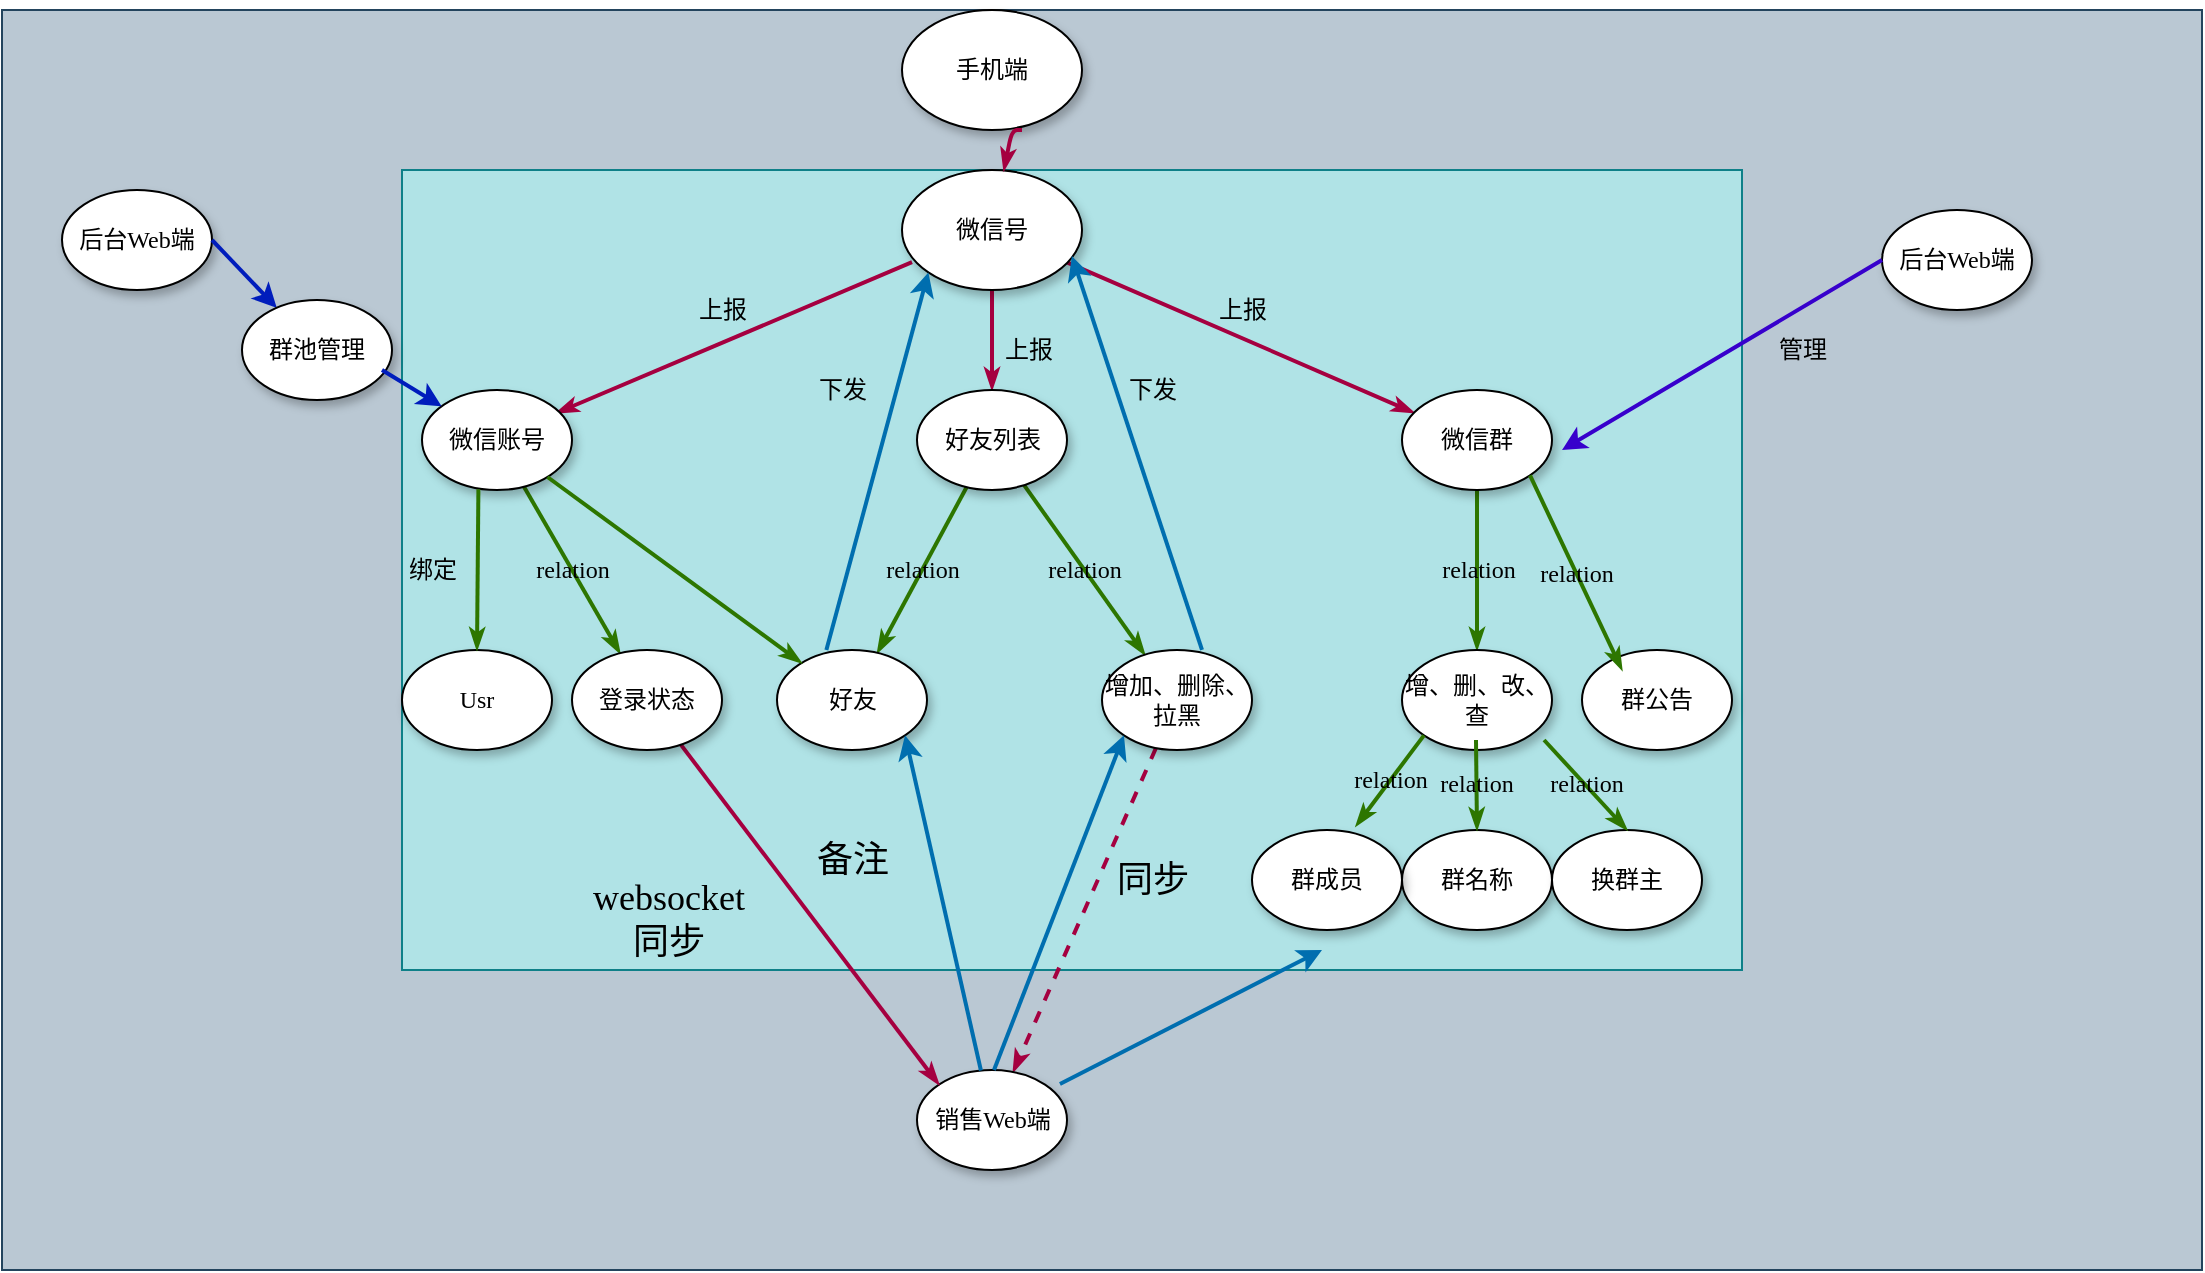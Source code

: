 <mxfile version="14.1.3" type="github">
  <diagram name="Page-1" id="42789a77-a242-8287-6e28-9cd8cfd52e62">
    <mxGraphModel dx="920" dy="568" grid="1" gridSize="10" guides="1" tooltips="1" connect="1" arrows="1" fold="1" page="1" pageScale="1" pageWidth="1100" pageHeight="850" background="#ffffff" math="0" shadow="0">
      <root>
        <mxCell id="0" />
        <mxCell id="1" parent="0" />
        <mxCell id="vKquptuwVBmZgHwUcyVC-37" value="" style="rounded=0;whiteSpace=wrap;html=1;fillColor=#bac8d3;strokeColor=#23445d;" vertex="1" parent="1">
          <mxGeometry width="1100" height="630" as="geometry" />
        </mxCell>
        <mxCell id="vKquptuwVBmZgHwUcyVC-38" value="" style="rounded=0;whiteSpace=wrap;html=1;fillColor=#b0e3e6;strokeColor=#0e8088;" vertex="1" parent="1">
          <mxGeometry x="200" y="80" width="670" height="400" as="geometry" />
        </mxCell>
        <mxCell id="1ea317790d2ca983-12" style="edgeStyle=none;rounded=1;html=1;labelBackgroundColor=none;startArrow=none;startFill=0;startSize=5;endArrow=classicThin;endFill=1;endSize=5;jettySize=auto;orthogonalLoop=1;strokeColor=#A50040;strokeWidth=2;fontFamily=Verdana;fontSize=12;fillColor=#d80073;" parent="1" source="1ea317790d2ca983-1" target="1ea317790d2ca983-2" edge="1">
          <mxGeometry relative="1" as="geometry" />
        </mxCell>
        <mxCell id="1ea317790d2ca983-13" value="" style="edgeStyle=none;rounded=1;html=1;labelBackgroundColor=none;startArrow=none;startFill=0;startSize=5;endArrow=classicThin;endFill=1;endSize=5;jettySize=auto;orthogonalLoop=1;strokeColor=#A50040;strokeWidth=2;fontFamily=Verdana;fontSize=12;fillColor=#d80073;" parent="1" edge="1">
          <mxGeometry relative="1" as="geometry">
            <mxPoint x="455.01" y="126.08" as="sourcePoint" />
            <mxPoint x="277.119" y="201.559" as="targetPoint" />
          </mxGeometry>
        </mxCell>
        <mxCell id="1ea317790d2ca983-14" value="" style="edgeStyle=none;rounded=1;html=1;labelBackgroundColor=none;startArrow=none;startFill=0;startSize=5;endArrow=classicThin;endFill=1;endSize=5;jettySize=auto;orthogonalLoop=1;strokeColor=#A50040;strokeWidth=2;fontFamily=Verdana;fontSize=12;fillColor=#d80073;" parent="1" source="1ea317790d2ca983-1" target="1ea317790d2ca983-3" edge="1">
          <mxGeometry relative="1" as="geometry" />
        </mxCell>
        <mxCell id="1ea317790d2ca983-1" value="微信号" style="ellipse;whiteSpace=wrap;html=1;rounded=0;shadow=1;comic=0;labelBackgroundColor=none;strokeWidth=1;fontFamily=Verdana;fontSize=12;align=center;" parent="1" vertex="1">
          <mxGeometry x="450" y="80" width="90" height="60" as="geometry" />
        </mxCell>
        <mxCell id="1ea317790d2ca983-21" value="relation" style="edgeStyle=none;rounded=1;html=1;labelBackgroundColor=none;startArrow=none;startFill=0;startSize=5;endArrow=classicThin;endFill=1;endSize=5;jettySize=auto;orthogonalLoop=1;strokeColor=#2D7600;strokeWidth=2;fontFamily=Verdana;fontSize=12;fillColor=#60a917;" parent="1" source="1ea317790d2ca983-2" target="1ea317790d2ca983-7" edge="1">
          <mxGeometry relative="1" as="geometry" />
        </mxCell>
        <mxCell id="1ea317790d2ca983-22" value="relation" style="edgeStyle=none;rounded=1;html=1;labelBackgroundColor=none;startArrow=none;startFill=0;startSize=5;endArrow=classicThin;endFill=1;endSize=5;jettySize=auto;orthogonalLoop=1;strokeColor=#2D7600;strokeWidth=2;fontFamily=Verdana;fontSize=12;fillColor=#60a917;" parent="1" source="1ea317790d2ca983-2" target="1ea317790d2ca983-6" edge="1">
          <mxGeometry relative="1" as="geometry" />
        </mxCell>
        <mxCell id="1ea317790d2ca983-2" value="&lt;span&gt;好友列表&lt;/span&gt;" style="ellipse;whiteSpace=wrap;html=1;rounded=0;shadow=1;comic=0;labelBackgroundColor=none;strokeWidth=1;fontFamily=Verdana;fontSize=12;align=center;" parent="1" vertex="1">
          <mxGeometry x="457.5" y="190" width="75" height="50" as="geometry" />
        </mxCell>
        <mxCell id="1ea317790d2ca983-15" value="relation" style="edgeStyle=none;rounded=1;html=1;labelBackgroundColor=none;startArrow=none;startFill=0;startSize=5;endArrow=classicThin;endFill=1;endSize=5;jettySize=auto;orthogonalLoop=1;strokeColor=#2D7600;strokeWidth=2;fontFamily=Verdana;fontSize=12;fillColor=#60a917;" parent="1" source="1ea317790d2ca983-3" target="1ea317790d2ca983-4" edge="1">
          <mxGeometry relative="1" as="geometry" />
        </mxCell>
        <mxCell id="1ea317790d2ca983-3" value="微信群" style="ellipse;whiteSpace=wrap;html=1;rounded=0;shadow=1;comic=0;labelBackgroundColor=none;strokeWidth=1;fontFamily=Verdana;fontSize=12;align=center;" parent="1" vertex="1">
          <mxGeometry x="700" y="190" width="75" height="50" as="geometry" />
        </mxCell>
        <mxCell id="1ea317790d2ca983-4" value="&lt;span&gt;增、删、改、查&lt;/span&gt;" style="ellipse;whiteSpace=wrap;html=1;rounded=0;shadow=1;comic=0;labelBackgroundColor=none;strokeWidth=1;fontFamily=Verdana;fontSize=12;align=center;" parent="1" vertex="1">
          <mxGeometry x="700" y="320" width="75" height="50" as="geometry" />
        </mxCell>
        <mxCell id="1ea317790d2ca983-23" value="" style="edgeStyle=none;rounded=1;html=1;labelBackgroundColor=none;startArrow=none;startFill=0;startSize=5;endArrow=classicThin;endFill=1;endSize=5;jettySize=auto;orthogonalLoop=1;strokeColor=#A50040;strokeWidth=2;fontFamily=Verdana;fontSize=12;fillColor=#d80073;dashed=1;" parent="1" source="1ea317790d2ca983-6" target="1ea317790d2ca983-8" edge="1">
          <mxGeometry relative="1" as="geometry" />
        </mxCell>
        <mxCell id="1ea317790d2ca983-6" value="&lt;span&gt;增加、删除、拉黑&lt;/span&gt;" style="ellipse;whiteSpace=wrap;html=1;rounded=0;shadow=1;comic=0;labelBackgroundColor=none;strokeWidth=1;fontFamily=Verdana;fontSize=12;align=center;" parent="1" vertex="1">
          <mxGeometry x="550" y="320" width="75" height="50" as="geometry" />
        </mxCell>
        <mxCell id="1ea317790d2ca983-7" value="&lt;span&gt;好友&lt;/span&gt;" style="ellipse;whiteSpace=wrap;html=1;rounded=0;shadow=1;comic=0;labelBackgroundColor=none;strokeWidth=1;fontFamily=Verdana;fontSize=12;align=center;" parent="1" vertex="1">
          <mxGeometry x="387.5" y="320" width="75" height="50" as="geometry" />
        </mxCell>
        <mxCell id="1ea317790d2ca983-8" value="销售Web端" style="ellipse;whiteSpace=wrap;html=1;rounded=0;shadow=1;comic=0;labelBackgroundColor=none;strokeWidth=1;fontFamily=Verdana;fontSize=12;align=center;" parent="1" vertex="1">
          <mxGeometry x="457.5" y="530" width="75" height="50" as="geometry" />
        </mxCell>
        <mxCell id="1ea317790d2ca983-19" value="relation" style="edgeStyle=none;rounded=1;html=1;labelBackgroundColor=none;startArrow=none;startFill=0;startSize=5;endArrow=classicThin;endFill=1;endSize=5;jettySize=auto;orthogonalLoop=1;strokeColor=#2D7600;strokeWidth=2;fontFamily=Verdana;fontSize=12;fillColor=#60a917;" parent="1" source="1ea317790d2ca983-9" target="1ea317790d2ca983-10" edge="1">
          <mxGeometry relative="1" as="geometry" />
        </mxCell>
        <mxCell id="1ea317790d2ca983-9" value="&lt;span&gt;微信账号&lt;/span&gt;" style="ellipse;whiteSpace=wrap;html=1;rounded=0;shadow=1;comic=0;labelBackgroundColor=none;strokeWidth=1;fontFamily=Verdana;fontSize=12;align=center;" parent="1" vertex="1">
          <mxGeometry x="210" y="190" width="75" height="50" as="geometry" />
        </mxCell>
        <mxCell id="1ea317790d2ca983-20" value="" style="edgeStyle=none;rounded=1;html=1;labelBackgroundColor=none;startArrow=none;startFill=0;startSize=5;endArrow=classicThin;endFill=1;endSize=5;jettySize=auto;orthogonalLoop=1;strokeColor=#A50040;strokeWidth=2;fontFamily=Verdana;fontSize=12;fillColor=#d80073;entryX=0;entryY=0;entryDx=0;entryDy=0;" parent="1" source="1ea317790d2ca983-10" target="1ea317790d2ca983-8" edge="1">
          <mxGeometry relative="1" as="geometry" />
        </mxCell>
        <mxCell id="1ea317790d2ca983-10" value="&lt;span&gt;登录状态&lt;/span&gt;" style="ellipse;whiteSpace=wrap;html=1;rounded=0;shadow=1;comic=0;labelBackgroundColor=none;strokeWidth=1;fontFamily=Verdana;fontSize=12;align=center;" parent="1" vertex="1">
          <mxGeometry x="285" y="320" width="75" height="50" as="geometry" />
        </mxCell>
        <mxCell id="vKquptuwVBmZgHwUcyVC-1" value="手机端" style="ellipse;whiteSpace=wrap;html=1;rounded=0;shadow=1;comic=0;labelBackgroundColor=none;strokeWidth=1;fontFamily=Verdana;fontSize=12;align=center;" vertex="1" parent="1">
          <mxGeometry x="450" width="90" height="60" as="geometry" />
        </mxCell>
        <mxCell id="vKquptuwVBmZgHwUcyVC-2" style="edgeStyle=none;rounded=1;html=1;labelBackgroundColor=none;startArrow=none;startFill=0;startSize=5;endArrow=classicThin;endFill=1;endSize=5;jettySize=auto;orthogonalLoop=1;strokeColor=#A50040;strokeWidth=2;fontFamily=Verdana;fontSize=12;fillColor=#d80073;" edge="1" parent="1" target="1ea317790d2ca983-1">
          <mxGeometry relative="1" as="geometry">
            <mxPoint x="510" y="60" as="sourcePoint" />
            <mxPoint x="505" y="200" as="targetPoint" />
            <Array as="points">
              <mxPoint x="505" y="60" />
            </Array>
          </mxGeometry>
        </mxCell>
        <mxCell id="vKquptuwVBmZgHwUcyVC-3" value="" style="edgeStyle=none;rounded=1;html=1;labelBackgroundColor=none;startArrow=none;startFill=0;startSize=5;endArrow=classicThin;endFill=1;endSize=5;jettySize=auto;orthogonalLoop=1;strokeColor=#2D7600;strokeWidth=2;fontFamily=Verdana;fontSize=12;fillColor=#60a917;" edge="1" parent="1" source="1ea317790d2ca983-9" target="1ea317790d2ca983-7">
          <mxGeometry x="0.002" y="27" relative="1" as="geometry">
            <mxPoint x="223.688" y="372.894" as="sourcePoint" />
            <mxPoint x="478.662" y="547.204" as="targetPoint" />
            <mxPoint as="offset" />
          </mxGeometry>
        </mxCell>
        <mxCell id="vKquptuwVBmZgHwUcyVC-4" value="&lt;span style=&quot;font-family: &amp;#34;verdana&amp;#34;&quot;&gt;上报&lt;/span&gt;" style="text;html=1;resizable=0;autosize=1;align=center;verticalAlign=middle;points=[];fillColor=none;strokeColor=none;rounded=0;" vertex="1" parent="1">
          <mxGeometry x="340" y="140" width="40" height="20" as="geometry" />
        </mxCell>
        <mxCell id="vKquptuwVBmZgHwUcyVC-5" value="&lt;span style=&quot;font-family: &amp;#34;verdana&amp;#34;&quot;&gt;上报&lt;/span&gt;" style="text;html=1;resizable=0;autosize=1;align=center;verticalAlign=middle;points=[];fillColor=none;strokeColor=none;rounded=0;" vertex="1" parent="1">
          <mxGeometry x="600" y="140" width="40" height="20" as="geometry" />
        </mxCell>
        <mxCell id="vKquptuwVBmZgHwUcyVC-7" value="" style="endArrow=classic;html=1;strokeWidth=2;entryX=1;entryY=1;entryDx=0;entryDy=0;fillColor=#1ba1e2;strokeColor=#006EAF;" edge="1" parent="1" source="1ea317790d2ca983-8" target="1ea317790d2ca983-7">
          <mxGeometry width="50" height="50" relative="1" as="geometry">
            <mxPoint x="480" y="520" as="sourcePoint" />
            <mxPoint x="550" y="270" as="targetPoint" />
          </mxGeometry>
        </mxCell>
        <mxCell id="vKquptuwVBmZgHwUcyVC-8" value="&lt;span style=&quot;font-family: &amp;#34;verdana&amp;#34; ; font-size: 18px&quot;&gt;备注&lt;/span&gt;" style="text;html=1;resizable=0;autosize=1;align=center;verticalAlign=middle;points=[];fillColor=none;strokeColor=none;rounded=0;" vertex="1" parent="1">
          <mxGeometry x="400" y="415" width="50" height="20" as="geometry" />
        </mxCell>
        <mxCell id="vKquptuwVBmZgHwUcyVC-9" value="&lt;span style=&quot;font-family: &amp;#34;verdana&amp;#34;&quot;&gt;上报&lt;/span&gt;" style="text;html=1;resizable=0;autosize=1;align=center;verticalAlign=middle;points=[];fillColor=none;strokeColor=none;rounded=0;" vertex="1" parent="1">
          <mxGeometry x="492.5" y="160" width="40" height="20" as="geometry" />
        </mxCell>
        <mxCell id="vKquptuwVBmZgHwUcyVC-10" value="&lt;span style=&quot;font-family: &amp;#34;verdana&amp;#34; ; font-size: 18px&quot;&gt;同步&lt;/span&gt;" style="text;html=1;resizable=0;autosize=1;align=center;verticalAlign=middle;points=[];fillColor=none;strokeColor=none;rounded=0;" vertex="1" parent="1">
          <mxGeometry x="550" y="425" width="50" height="20" as="geometry" />
        </mxCell>
        <mxCell id="vKquptuwVBmZgHwUcyVC-11" value="&lt;span style=&quot;font-family: &amp;#34;verdana&amp;#34; ; font-size: 18px&quot;&gt;websocket&lt;br&gt;同步&lt;/span&gt;" style="text;html=1;resizable=0;autosize=1;align=center;verticalAlign=middle;points=[];fillColor=none;strokeColor=none;rounded=0;" vertex="1" parent="1">
          <mxGeometry x="277.5" y="435" width="110" height="40" as="geometry" />
        </mxCell>
        <mxCell id="vKquptuwVBmZgHwUcyVC-12" value="" style="endArrow=classic;html=1;strokeWidth=2;entryX=0;entryY=1;entryDx=0;entryDy=0;fillColor=#1ba1e2;strokeColor=#006EAF;" edge="1" parent="1" target="1ea317790d2ca983-6">
          <mxGeometry width="50" height="50" relative="1" as="geometry">
            <mxPoint x="496" y="530" as="sourcePoint" />
            <mxPoint x="433.838" y="372.796" as="targetPoint" />
          </mxGeometry>
        </mxCell>
        <mxCell id="vKquptuwVBmZgHwUcyVC-13" value="" style="endArrow=classic;html=1;strokeWidth=2;entryX=0;entryY=1;entryDx=0;entryDy=0;fillColor=#1ba1e2;strokeColor=#006EAF;" edge="1" parent="1" target="1ea317790d2ca983-1">
          <mxGeometry width="50" height="50" relative="1" as="geometry">
            <mxPoint x="412.184" y="319.997" as="sourcePoint" />
            <mxPoint x="349.998" y="152.066" as="targetPoint" />
          </mxGeometry>
        </mxCell>
        <mxCell id="vKquptuwVBmZgHwUcyVC-14" value="&lt;span style=&quot;font-family: &amp;#34;verdana&amp;#34;&quot;&gt;下发&lt;/span&gt;" style="text;html=1;resizable=0;autosize=1;align=center;verticalAlign=middle;points=[];fillColor=none;strokeColor=none;rounded=0;" vertex="1" parent="1">
          <mxGeometry x="400" y="180" width="40" height="20" as="geometry" />
        </mxCell>
        <mxCell id="vKquptuwVBmZgHwUcyVC-15" value="" style="endArrow=classic;html=1;strokeWidth=2;entryX=0.944;entryY=0.717;entryDx=0;entryDy=0;fillColor=#1ba1e2;strokeColor=#006EAF;entryPerimeter=0;" edge="1" parent="1" target="1ea317790d2ca983-1">
          <mxGeometry width="50" height="50" relative="1" as="geometry">
            <mxPoint x="600.004" y="319.997" as="sourcePoint" />
            <mxPoint x="665.142" y="142.066" as="targetPoint" />
          </mxGeometry>
        </mxCell>
        <mxCell id="vKquptuwVBmZgHwUcyVC-16" value="&lt;span style=&quot;font-family: &amp;#34;verdana&amp;#34;&quot;&gt;下发&lt;/span&gt;" style="text;html=1;resizable=0;autosize=1;align=center;verticalAlign=middle;points=[];fillColor=none;strokeColor=none;rounded=0;" vertex="1" parent="1">
          <mxGeometry x="555" y="180" width="40" height="20" as="geometry" />
        </mxCell>
        <mxCell id="vKquptuwVBmZgHwUcyVC-18" value="" style="endArrow=classic;html=1;strokeWidth=2;fillColor=#1ba1e2;strokeColor=#006EAF;exitX=0.953;exitY=0.14;exitDx=0;exitDy=0;exitPerimeter=0;" edge="1" parent="1" source="1ea317790d2ca983-8">
          <mxGeometry width="50" height="50" relative="1" as="geometry">
            <mxPoint x="640" y="530" as="sourcePoint" />
            <mxPoint x="660" y="470" as="targetPoint" />
          </mxGeometry>
        </mxCell>
        <mxCell id="vKquptuwVBmZgHwUcyVC-19" value="群公告" style="ellipse;whiteSpace=wrap;html=1;rounded=0;shadow=1;comic=0;labelBackgroundColor=none;strokeWidth=1;fontFamily=Verdana;fontSize=12;align=center;" vertex="1" parent="1">
          <mxGeometry x="790" y="320" width="75" height="50" as="geometry" />
        </mxCell>
        <mxCell id="vKquptuwVBmZgHwUcyVC-20" value="relation" style="edgeStyle=none;rounded=1;html=1;labelBackgroundColor=none;startArrow=none;startFill=0;startSize=5;endArrow=classicThin;endFill=1;endSize=5;jettySize=auto;orthogonalLoop=1;strokeColor=#2D7600;strokeWidth=2;fontFamily=Verdana;fontSize=12;fillColor=#60a917;exitX=1;exitY=1;exitDx=0;exitDy=0;" edge="1" parent="1" source="1ea317790d2ca983-3">
          <mxGeometry relative="1" as="geometry">
            <mxPoint x="810" y="250" as="sourcePoint" />
            <mxPoint x="810" y="330" as="targetPoint" />
          </mxGeometry>
        </mxCell>
        <mxCell id="vKquptuwVBmZgHwUcyVC-21" value="&lt;span&gt;群名称&lt;/span&gt;" style="ellipse;whiteSpace=wrap;html=1;rounded=0;shadow=1;comic=0;labelBackgroundColor=none;strokeWidth=1;fontFamily=Verdana;fontSize=12;align=center;" vertex="1" parent="1">
          <mxGeometry x="700" y="410" width="75" height="50" as="geometry" />
        </mxCell>
        <mxCell id="vKquptuwVBmZgHwUcyVC-22" value="relation" style="edgeStyle=none;rounded=1;html=1;labelBackgroundColor=none;startArrow=none;startFill=0;startSize=5;endArrow=classicThin;endFill=1;endSize=5;jettySize=auto;orthogonalLoop=1;strokeColor=#2D7600;strokeWidth=2;fontFamily=Verdana;fontSize=12;fillColor=#60a917;entryX=0.5;entryY=0;entryDx=0;entryDy=0;" edge="1" parent="1" target="vKquptuwVBmZgHwUcyVC-21">
          <mxGeometry relative="1" as="geometry">
            <mxPoint x="737" y="365" as="sourcePoint" />
            <mxPoint x="737" y="445" as="targetPoint" />
          </mxGeometry>
        </mxCell>
        <mxCell id="vKquptuwVBmZgHwUcyVC-23" value="换群主" style="ellipse;whiteSpace=wrap;html=1;rounded=0;shadow=1;comic=0;labelBackgroundColor=none;strokeWidth=1;fontFamily=Verdana;fontSize=12;align=center;" vertex="1" parent="1">
          <mxGeometry x="775" y="410" width="75" height="50" as="geometry" />
        </mxCell>
        <mxCell id="vKquptuwVBmZgHwUcyVC-24" value="relation" style="edgeStyle=none;rounded=1;html=1;labelBackgroundColor=none;startArrow=none;startFill=0;startSize=5;endArrow=classicThin;endFill=1;endSize=5;jettySize=auto;orthogonalLoop=1;strokeColor=#2D7600;strokeWidth=2;fontFamily=Verdana;fontSize=12;fillColor=#60a917;exitX=0.947;exitY=0.9;exitDx=0;exitDy=0;exitPerimeter=0;entryX=0.5;entryY=0;entryDx=0;entryDy=0;" edge="1" parent="1" source="1ea317790d2ca983-4" target="vKquptuwVBmZgHwUcyVC-23">
          <mxGeometry relative="1" as="geometry">
            <mxPoint x="773.838" y="279.796" as="sourcePoint" />
            <mxPoint x="820" y="377" as="targetPoint" />
          </mxGeometry>
        </mxCell>
        <mxCell id="vKquptuwVBmZgHwUcyVC-25" value="后台Web端" style="ellipse;whiteSpace=wrap;html=1;rounded=0;shadow=1;comic=0;labelBackgroundColor=none;strokeWidth=1;fontFamily=Verdana;fontSize=12;align=center;" vertex="1" parent="1">
          <mxGeometry x="940" y="100" width="75" height="50" as="geometry" />
        </mxCell>
        <mxCell id="vKquptuwVBmZgHwUcyVC-26" value="" style="endArrow=classic;html=1;strokeWidth=2;fillColor=#6a00ff;strokeColor=#3700CC;exitX=0;exitY=0.5;exitDx=0;exitDy=0;" edge="1" parent="1" source="vKquptuwVBmZgHwUcyVC-25">
          <mxGeometry width="50" height="50" relative="1" as="geometry">
            <mxPoint x="895.044" y="236.977" as="sourcePoint" />
            <mxPoint x="780" y="220" as="targetPoint" />
          </mxGeometry>
        </mxCell>
        <mxCell id="vKquptuwVBmZgHwUcyVC-27" value="&lt;span style=&quot;font-family: &amp;#34;verdana&amp;#34;&quot;&gt;管理&lt;/span&gt;" style="text;html=1;resizable=0;autosize=1;align=center;verticalAlign=middle;points=[];fillColor=none;strokeColor=none;rounded=0;" vertex="1" parent="1">
          <mxGeometry x="880" y="160" width="40" height="20" as="geometry" />
        </mxCell>
        <mxCell id="vKquptuwVBmZgHwUcyVC-28" value="&lt;span&gt;群成员&lt;/span&gt;" style="ellipse;whiteSpace=wrap;html=1;rounded=0;shadow=1;comic=0;labelBackgroundColor=none;strokeWidth=1;fontFamily=Verdana;fontSize=12;align=center;" vertex="1" parent="1">
          <mxGeometry x="625" y="410" width="75" height="50" as="geometry" />
        </mxCell>
        <mxCell id="vKquptuwVBmZgHwUcyVC-29" value="relation" style="edgeStyle=none;rounded=1;html=1;labelBackgroundColor=none;startArrow=none;startFill=0;startSize=5;endArrow=classicThin;endFill=1;endSize=5;jettySize=auto;orthogonalLoop=1;strokeColor=#2D7600;strokeWidth=2;fontFamily=Verdana;fontSize=12;fillColor=#60a917;exitX=0;exitY=1;exitDx=0;exitDy=0;entryX=0.693;entryY=-0.04;entryDx=0;entryDy=0;entryPerimeter=0;" edge="1" parent="1" source="1ea317790d2ca983-4" target="vKquptuwVBmZgHwUcyVC-28">
          <mxGeometry relative="1" as="geometry">
            <mxPoint x="781.025" y="375" as="sourcePoint" />
            <mxPoint x="822.5" y="420" as="targetPoint" />
          </mxGeometry>
        </mxCell>
        <mxCell id="vKquptuwVBmZgHwUcyVC-30" value="后台Web端" style="ellipse;whiteSpace=wrap;html=1;rounded=0;shadow=1;comic=0;labelBackgroundColor=none;strokeWidth=1;fontFamily=Verdana;fontSize=12;align=center;" vertex="1" parent="1">
          <mxGeometry x="30" y="90" width="75" height="50" as="geometry" />
        </mxCell>
        <mxCell id="vKquptuwVBmZgHwUcyVC-31" value="" style="endArrow=classic;html=1;strokeWidth=2;fillColor=#0050ef;strokeColor=#001DBC;exitX=1;exitY=0.5;exitDx=0;exitDy=0;" edge="1" parent="1" source="vKquptuwVBmZgHwUcyVC-30" target="vKquptuwVBmZgHwUcyVC-32">
          <mxGeometry width="50" height="50" relative="1" as="geometry">
            <mxPoint x="240" y="140" as="sourcePoint" />
            <mxPoint x="110" y="290" as="targetPoint" />
          </mxGeometry>
        </mxCell>
        <mxCell id="vKquptuwVBmZgHwUcyVC-32" value="&lt;span&gt;群池管理&lt;/span&gt;" style="ellipse;whiteSpace=wrap;html=1;rounded=0;shadow=1;comic=0;labelBackgroundColor=none;strokeWidth=1;fontFamily=Verdana;fontSize=12;align=center;" vertex="1" parent="1">
          <mxGeometry x="120" y="145" width="75" height="50" as="geometry" />
        </mxCell>
        <mxCell id="vKquptuwVBmZgHwUcyVC-35" value="" style="endArrow=classic;html=1;strokeWidth=2;fillColor=#0050ef;strokeColor=#001DBC;" edge="1" parent="1" target="1ea317790d2ca983-9">
          <mxGeometry width="50" height="50" relative="1" as="geometry">
            <mxPoint x="190" y="180" as="sourcePoint" />
            <mxPoint x="147.504" y="187.851" as="targetPoint" />
          </mxGeometry>
        </mxCell>
        <mxCell id="vKquptuwVBmZgHwUcyVC-39" value="&lt;span&gt;Usr&lt;/span&gt;" style="ellipse;whiteSpace=wrap;html=1;rounded=0;shadow=1;comic=0;labelBackgroundColor=none;strokeWidth=1;fontFamily=Verdana;fontSize=12;align=center;" vertex="1" parent="1">
          <mxGeometry x="200" y="320" width="75" height="50" as="geometry" />
        </mxCell>
        <mxCell id="vKquptuwVBmZgHwUcyVC-40" value="" style="edgeStyle=none;rounded=1;html=1;labelBackgroundColor=none;startArrow=none;startFill=0;startSize=5;endArrow=classicThin;endFill=1;endSize=5;jettySize=auto;orthogonalLoop=1;strokeColor=#2D7600;strokeWidth=2;fontFamily=Verdana;fontSize=12;fillColor=#60a917;entryX=0.5;entryY=0;entryDx=0;entryDy=0;exitX=0.376;exitY=0.993;exitDx=0;exitDy=0;exitPerimeter=0;" edge="1" parent="1" source="1ea317790d2ca983-9" target="vKquptuwVBmZgHwUcyVC-39">
          <mxGeometry relative="1" as="geometry">
            <mxPoint x="270.979" y="248.329" as="sourcePoint" />
            <mxPoint x="319.124" y="331.645" as="targetPoint" />
          </mxGeometry>
        </mxCell>
        <mxCell id="vKquptuwVBmZgHwUcyVC-41" value="&lt;span style=&quot;font-family: &amp;#34;verdana&amp;#34;&quot;&gt;绑定&lt;/span&gt;" style="text;html=1;resizable=0;autosize=1;align=center;verticalAlign=middle;points=[];fillColor=none;strokeColor=none;rounded=0;" vertex="1" parent="1">
          <mxGeometry x="195" y="270" width="40" height="20" as="geometry" />
        </mxCell>
      </root>
    </mxGraphModel>
  </diagram>
</mxfile>
